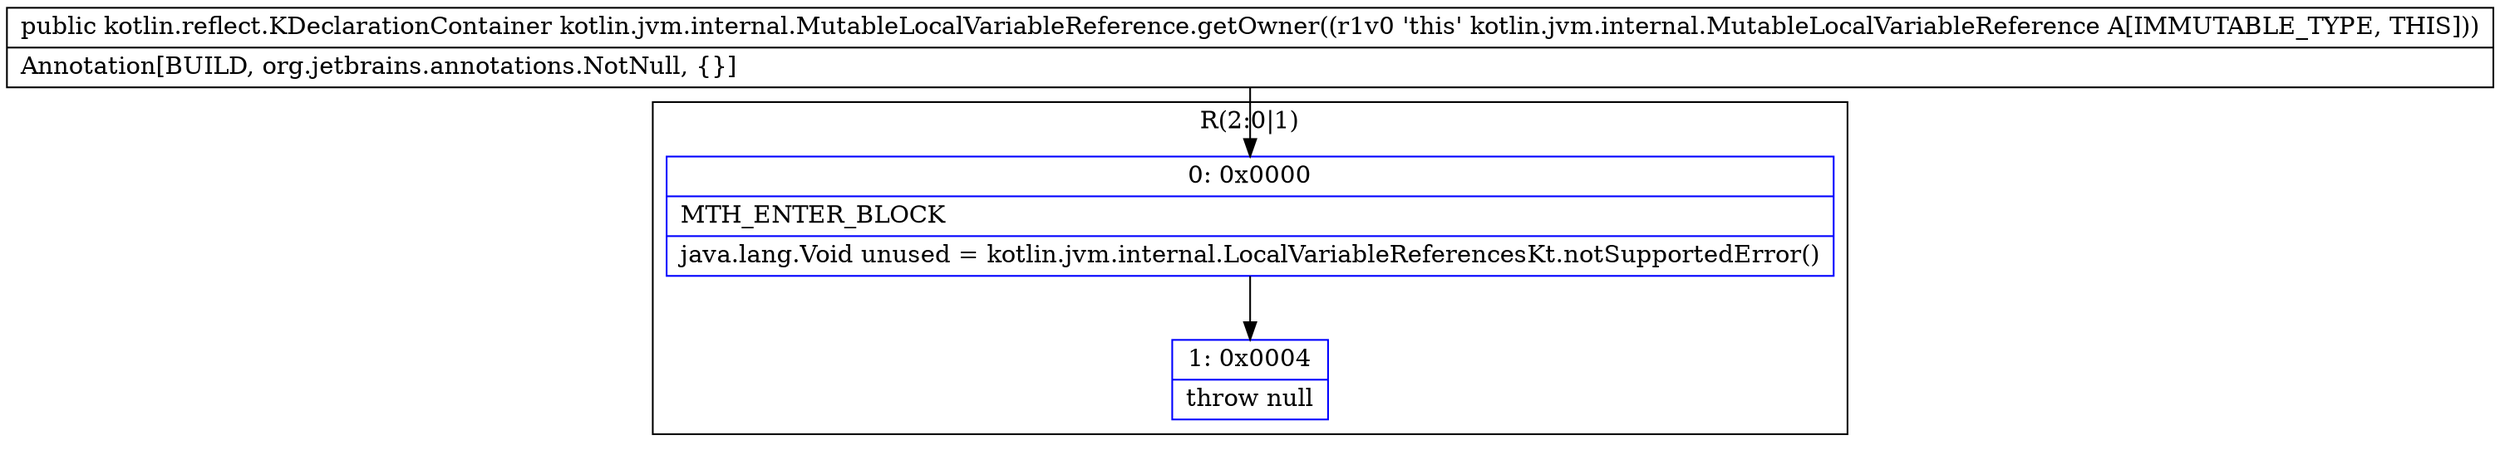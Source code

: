 digraph "CFG forkotlin.jvm.internal.MutableLocalVariableReference.getOwner()Lkotlin\/reflect\/KDeclarationContainer;" {
subgraph cluster_Region_1327688763 {
label = "R(2:0|1)";
node [shape=record,color=blue];
Node_0 [shape=record,label="{0\:\ 0x0000|MTH_ENTER_BLOCK\l|java.lang.Void unused = kotlin.jvm.internal.LocalVariableReferencesKt.notSupportedError()\l}"];
Node_1 [shape=record,label="{1\:\ 0x0004|throw null\l}"];
}
MethodNode[shape=record,label="{public kotlin.reflect.KDeclarationContainer kotlin.jvm.internal.MutableLocalVariableReference.getOwner((r1v0 'this' kotlin.jvm.internal.MutableLocalVariableReference A[IMMUTABLE_TYPE, THIS]))  | Annotation[BUILD, org.jetbrains.annotations.NotNull, \{\}]\l}"];
MethodNode -> Node_0;
Node_0 -> Node_1;
}

